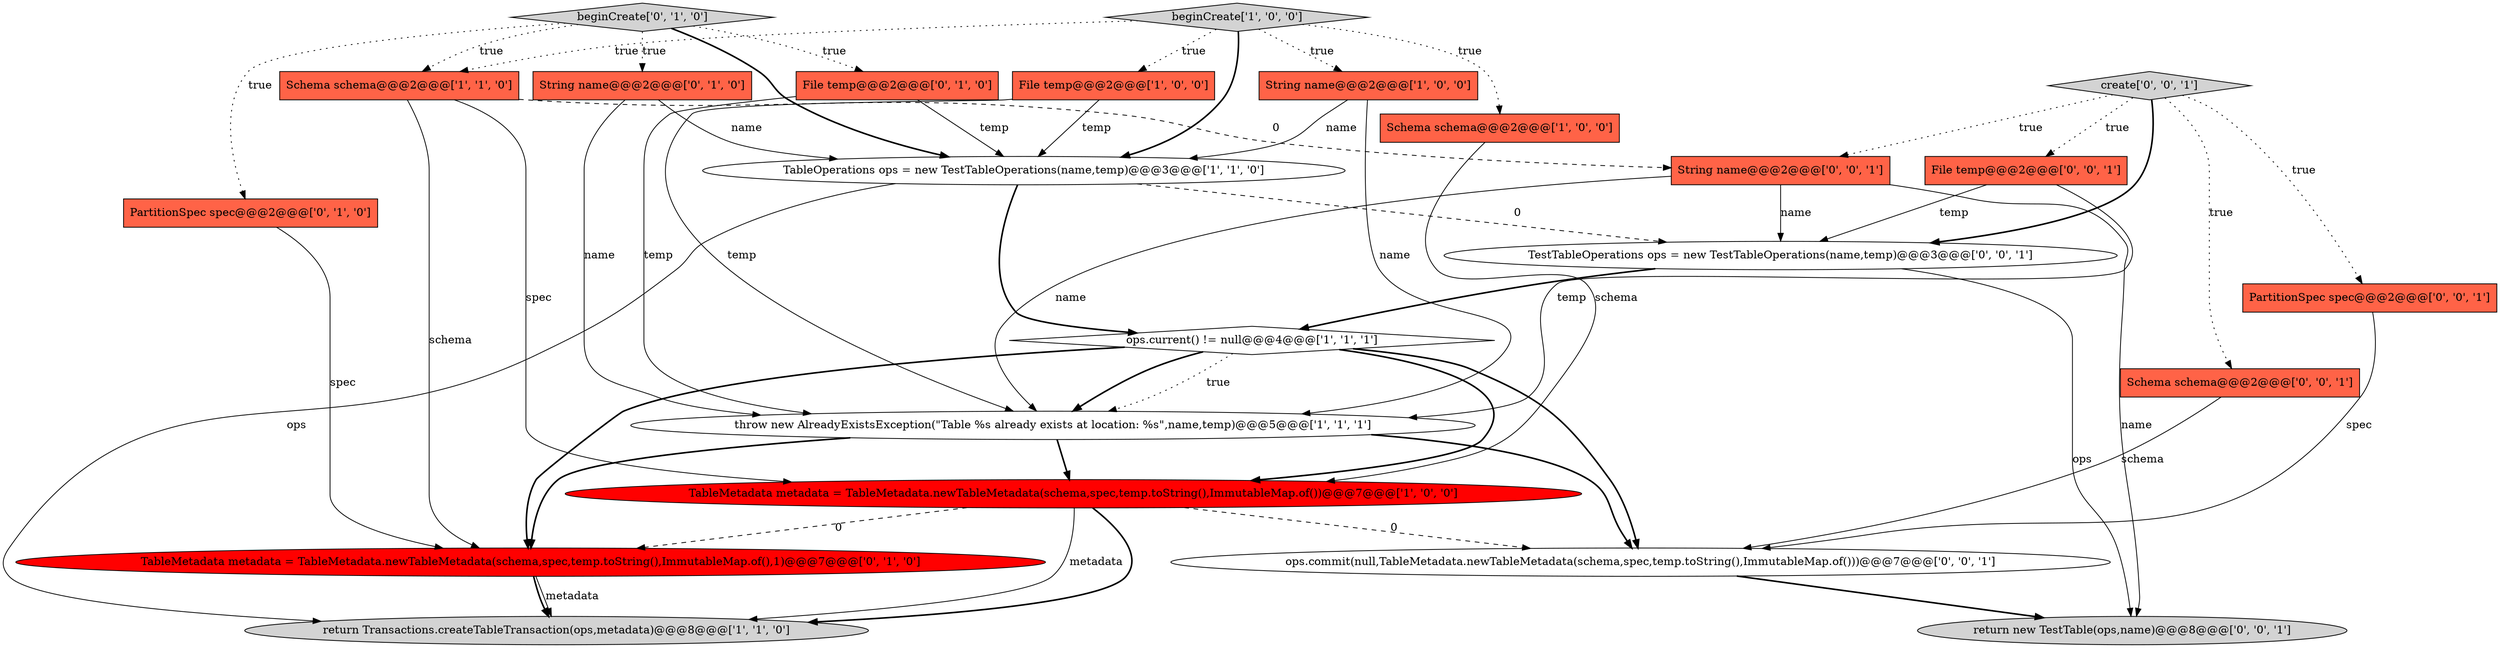 digraph {
11 [style = filled, label = "String name@@@2@@@['0', '1', '0']", fillcolor = tomato, shape = box image = "AAA0AAABBB2BBB"];
0 [style = filled, label = "throw new AlreadyExistsException(\"Table %s already exists at location: %s\",name,temp)@@@5@@@['1', '1', '1']", fillcolor = white, shape = ellipse image = "AAA0AAABBB1BBB"];
3 [style = filled, label = "return Transactions.createTableTransaction(ops,metadata)@@@8@@@['1', '1', '0']", fillcolor = lightgray, shape = ellipse image = "AAA0AAABBB1BBB"];
18 [style = filled, label = "PartitionSpec spec@@@2@@@['0', '0', '1']", fillcolor = tomato, shape = box image = "AAA0AAABBB3BBB"];
19 [style = filled, label = "String name@@@2@@@['0', '0', '1']", fillcolor = tomato, shape = box image = "AAA0AAABBB3BBB"];
10 [style = filled, label = "File temp@@@2@@@['0', '1', '0']", fillcolor = tomato, shape = box image = "AAA0AAABBB2BBB"];
6 [style = filled, label = "File temp@@@2@@@['1', '0', '0']", fillcolor = tomato, shape = box image = "AAA0AAABBB1BBB"];
21 [style = filled, label = "TestTableOperations ops = new TestTableOperations(name,temp)@@@3@@@['0', '0', '1']", fillcolor = white, shape = ellipse image = "AAA0AAABBB3BBB"];
16 [style = filled, label = "create['0', '0', '1']", fillcolor = lightgray, shape = diamond image = "AAA0AAABBB3BBB"];
9 [style = filled, label = "Schema schema@@@2@@@['1', '1', '0']", fillcolor = tomato, shape = box image = "AAA0AAABBB1BBB"];
13 [style = filled, label = "PartitionSpec spec@@@2@@@['0', '1', '0']", fillcolor = tomato, shape = box image = "AAA0AAABBB2BBB"];
2 [style = filled, label = "Schema schema@@@2@@@['1', '0', '0']", fillcolor = tomato, shape = box image = "AAA0AAABBB1BBB"];
17 [style = filled, label = "Schema schema@@@2@@@['0', '0', '1']", fillcolor = tomato, shape = box image = "AAA0AAABBB3BBB"];
7 [style = filled, label = "TableOperations ops = new TestTableOperations(name,temp)@@@3@@@['1', '1', '0']", fillcolor = white, shape = ellipse image = "AAA0AAABBB1BBB"];
8 [style = filled, label = "beginCreate['1', '0', '0']", fillcolor = lightgray, shape = diamond image = "AAA0AAABBB1BBB"];
5 [style = filled, label = "ops.current() != null@@@4@@@['1', '1', '1']", fillcolor = white, shape = diamond image = "AAA0AAABBB1BBB"];
1 [style = filled, label = "TableMetadata metadata = TableMetadata.newTableMetadata(schema,spec,temp.toString(),ImmutableMap.of())@@@7@@@['1', '0', '0']", fillcolor = red, shape = ellipse image = "AAA1AAABBB1BBB"];
14 [style = filled, label = "TableMetadata metadata = TableMetadata.newTableMetadata(schema,spec,temp.toString(),ImmutableMap.of(),1)@@@7@@@['0', '1', '0']", fillcolor = red, shape = ellipse image = "AAA1AAABBB2BBB"];
4 [style = filled, label = "String name@@@2@@@['1', '0', '0']", fillcolor = tomato, shape = box image = "AAA0AAABBB1BBB"];
15 [style = filled, label = "File temp@@@2@@@['0', '0', '1']", fillcolor = tomato, shape = box image = "AAA0AAABBB3BBB"];
22 [style = filled, label = "return new TestTable(ops,name)@@@8@@@['0', '0', '1']", fillcolor = lightgray, shape = ellipse image = "AAA0AAABBB3BBB"];
12 [style = filled, label = "beginCreate['0', '1', '0']", fillcolor = lightgray, shape = diamond image = "AAA0AAABBB2BBB"];
20 [style = filled, label = "ops.commit(null,TableMetadata.newTableMetadata(schema,spec,temp.toString(),ImmutableMap.of()))@@@7@@@['0', '0', '1']", fillcolor = white, shape = ellipse image = "AAA0AAABBB3BBB"];
11->0 [style = solid, label="name"];
14->3 [style = bold, label=""];
16->19 [style = dotted, label="true"];
7->21 [style = dashed, label="0"];
19->22 [style = solid, label="name"];
18->20 [style = solid, label="spec"];
5->20 [style = bold, label=""];
1->14 [style = dashed, label="0"];
1->3 [style = solid, label="metadata"];
6->7 [style = solid, label="temp"];
11->7 [style = solid, label="name"];
19->21 [style = solid, label="name"];
8->2 [style = dotted, label="true"];
16->18 [style = dotted, label="true"];
16->17 [style = dotted, label="true"];
9->14 [style = solid, label="schema"];
16->15 [style = dotted, label="true"];
1->3 [style = bold, label=""];
7->3 [style = solid, label="ops"];
2->1 [style = solid, label="schema"];
5->0 [style = dotted, label="true"];
5->14 [style = bold, label=""];
9->1 [style = solid, label="spec"];
15->21 [style = solid, label="temp"];
8->4 [style = dotted, label="true"];
12->7 [style = bold, label=""];
8->7 [style = bold, label=""];
20->22 [style = bold, label=""];
12->11 [style = dotted, label="true"];
1->20 [style = dashed, label="0"];
9->19 [style = dashed, label="0"];
21->5 [style = bold, label=""];
5->1 [style = bold, label=""];
7->5 [style = bold, label=""];
0->14 [style = bold, label=""];
12->13 [style = dotted, label="true"];
14->3 [style = solid, label="metadata"];
8->6 [style = dotted, label="true"];
10->7 [style = solid, label="temp"];
5->0 [style = bold, label=""];
12->10 [style = dotted, label="true"];
0->1 [style = bold, label=""];
16->21 [style = bold, label=""];
21->22 [style = solid, label="ops"];
15->0 [style = solid, label="temp"];
10->0 [style = solid, label="temp"];
13->14 [style = solid, label="spec"];
4->7 [style = solid, label="name"];
0->20 [style = bold, label=""];
4->0 [style = solid, label="name"];
8->9 [style = dotted, label="true"];
6->0 [style = solid, label="temp"];
12->9 [style = dotted, label="true"];
19->0 [style = solid, label="name"];
17->20 [style = solid, label="schema"];
}

